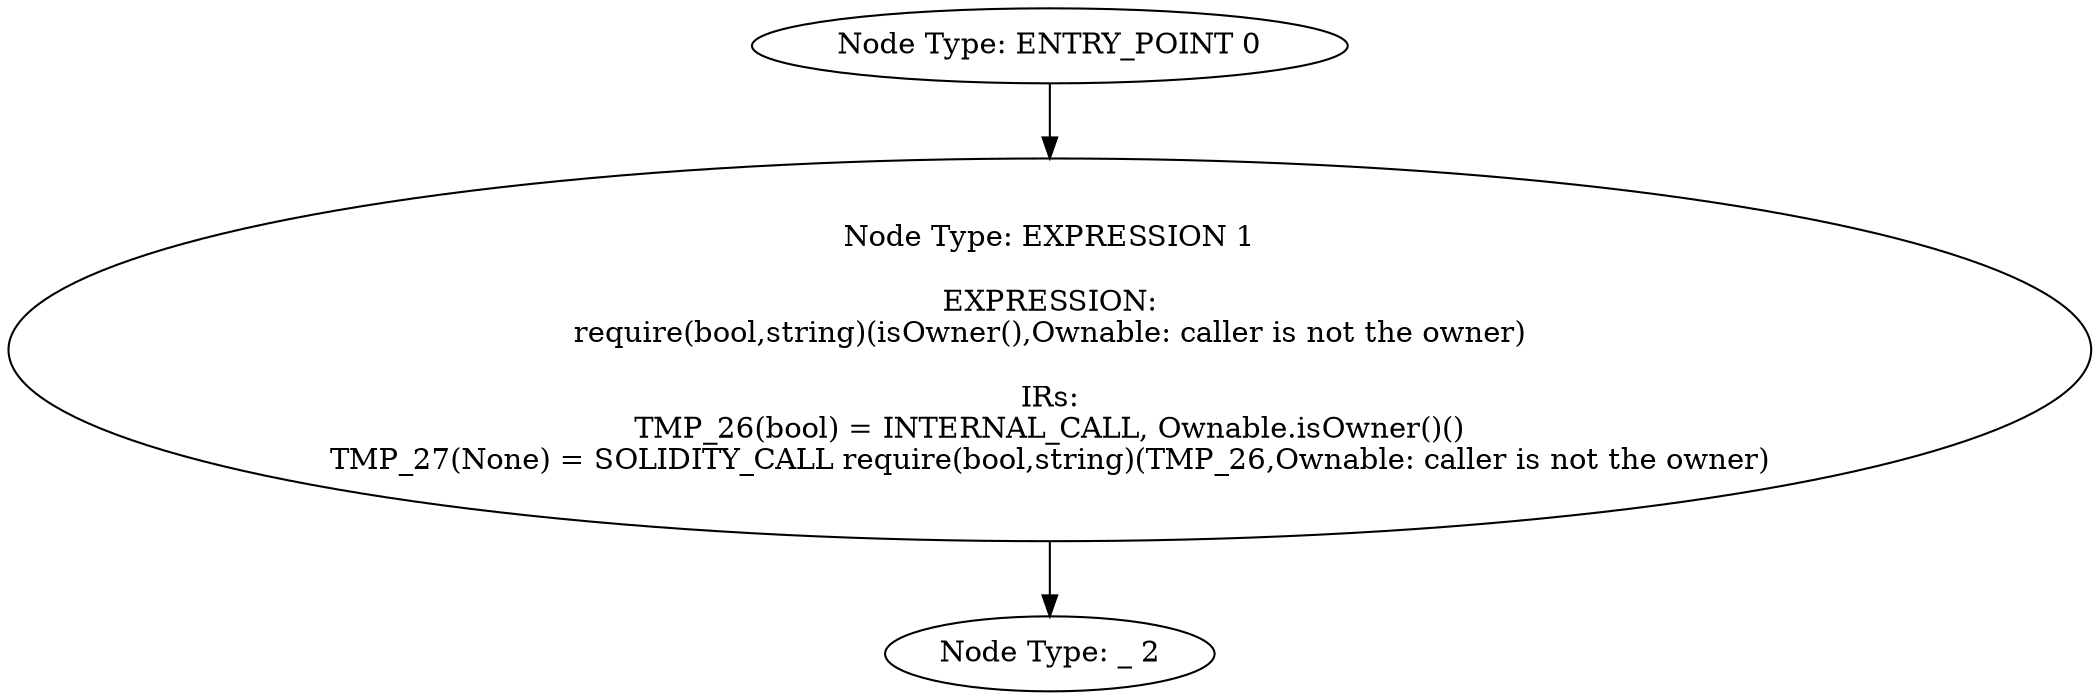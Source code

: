 digraph{
0[label="Node Type: ENTRY_POINT 0
"];
0->1;
1[label="Node Type: EXPRESSION 1

EXPRESSION:
require(bool,string)(isOwner(),Ownable: caller is not the owner)

IRs:
TMP_26(bool) = INTERNAL_CALL, Ownable.isOwner()()
TMP_27(None) = SOLIDITY_CALL require(bool,string)(TMP_26,Ownable: caller is not the owner)"];
1->2;
2[label="Node Type: _ 2
"];
}
